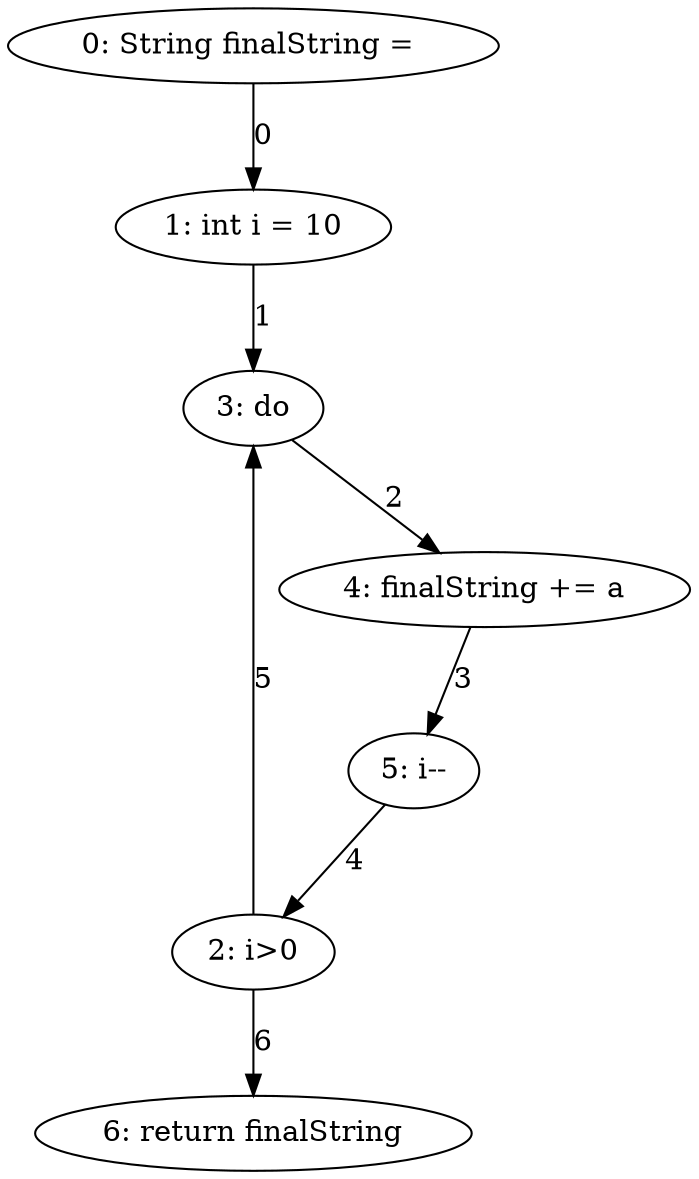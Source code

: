 digraph G {
  1 [ label="0: String finalString = " ];
  2 [ label="1: int i = 10" ];
  3 [ label="2: i>0" ];
  4 [ label="3: do" ];
  5 [ label="4: finalString += a" ];
  6 [ label="5: i--" ];
  7 [ label="6: return finalString" ];
  1 -> 2 [ label="0" ];
  2 -> 4 [ label="1" ];
  4 -> 5 [ label="2" ];
  5 -> 6 [ label="3" ];
  6 -> 3 [ label="4" ];
  3 -> 4 [ label="5" ];
  3 -> 7 [ label="6" ];
}

